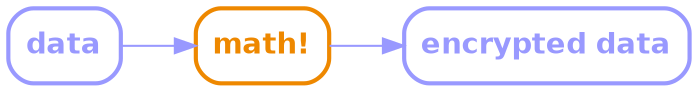 digraph G {
    rankdir=LR;
    graph [
        K=1.0,
        overlap=false,
        splines = spline,
    ];
    node [
        shape=box
        style="rounded,bold"
        color="#9999ff",
        fontcolor="#9999ff",
        fontname="Helvetica-bold",
    ];
    edge [
        # arrowsize=2,
        color="#9999ff",
    ];
    "math!" [color="#ee8800", fontcolor="#ee8800"]

    data -> "math!";
    "math!" -> "encrypted data";
}
